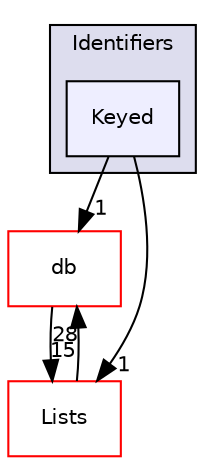 digraph "src/OpenFOAM/containers/Identifiers/Keyed" {
  bgcolor=transparent;
  compound=true
  node [ fontsize="10", fontname="Helvetica"];
  edge [ labelfontsize="10", labelfontname="Helvetica"];
  subgraph clusterdir_7b02221aae33c3dde3ca692245a81729 {
    graph [ bgcolor="#ddddee", pencolor="black", label="Identifiers" fontname="Helvetica", fontsize="10", URL="dir_7b02221aae33c3dde3ca692245a81729.html"]
  dir_e741a8193b4e53b040d753abb8180468 [shape=box, label="Keyed", style="filled", fillcolor="#eeeeff", pencolor="black", URL="dir_e741a8193b4e53b040d753abb8180468.html"];
  }
  dir_63c634f7a7cfd679ac26c67fb30fc32f [shape=box label="db" color="red" URL="dir_63c634f7a7cfd679ac26c67fb30fc32f.html"];
  dir_f87fe3b02e96c330e8a853ff310f1666 [shape=box label="Lists" color="red" URL="dir_f87fe3b02e96c330e8a853ff310f1666.html"];
  dir_e741a8193b4e53b040d753abb8180468->dir_63c634f7a7cfd679ac26c67fb30fc32f [headlabel="1", labeldistance=1.5 headhref="dir_001916_001947.html"];
  dir_e741a8193b4e53b040d753abb8180468->dir_f87fe3b02e96c330e8a853ff310f1666 [headlabel="1", labeldistance=1.5 headhref="dir_001916_001927.html"];
  dir_63c634f7a7cfd679ac26c67fb30fc32f->dir_f87fe3b02e96c330e8a853ff310f1666 [headlabel="15", labeldistance=1.5 headhref="dir_001947_001927.html"];
  dir_f87fe3b02e96c330e8a853ff310f1666->dir_63c634f7a7cfd679ac26c67fb30fc32f [headlabel="28", labeldistance=1.5 headhref="dir_001927_001947.html"];
}
